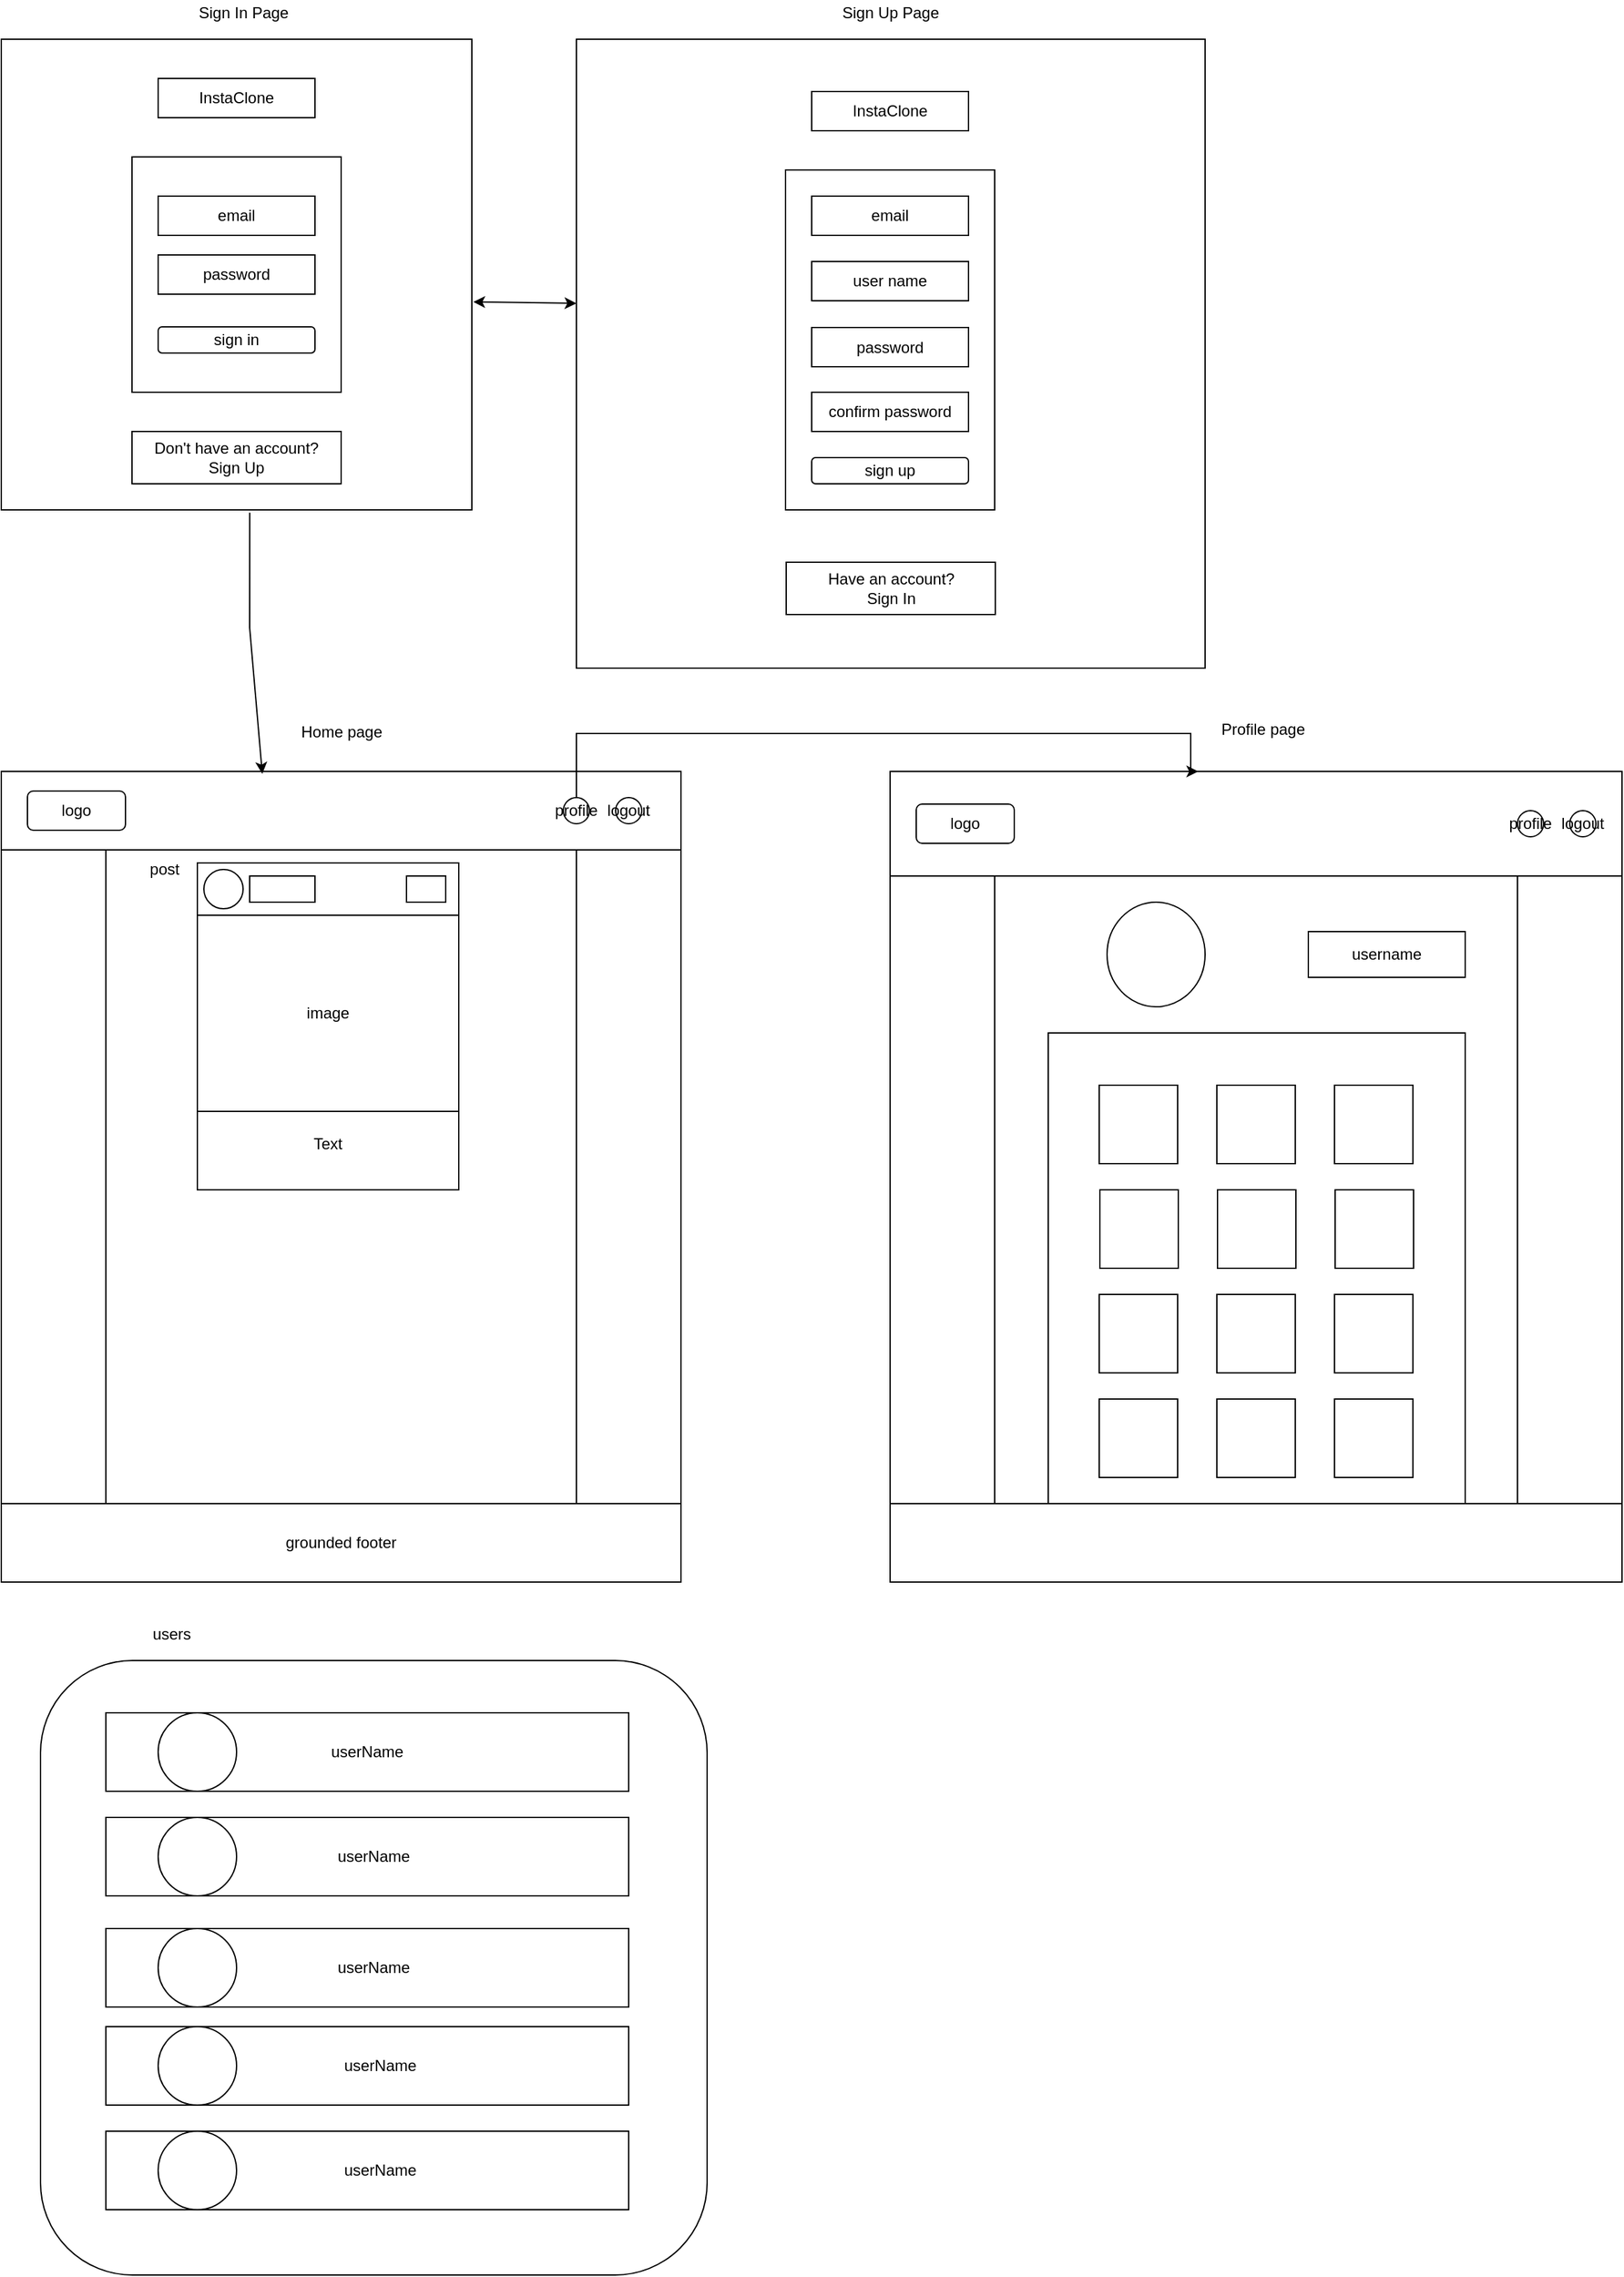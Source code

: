 <mxfile version="14.7.4" type="embed"><diagram id="NBrzhUNwR4jSzfW6Z2oR" name="Page-1"><mxGraphModel dx="1149" dy="468" grid="1" gridSize="10" guides="1" tooltips="1" connect="1" arrows="1" fold="1" page="1" pageScale="1" pageWidth="850" pageHeight="1100" math="0" shadow="0"><root><mxCell id="0"/><mxCell id="1" parent="0"/><mxCell id="8wCtR02nhq7q4BEQFOrc-33" value="" style="edgeStyle=orthogonalEdgeStyle;rounded=0;orthogonalLoop=1;jettySize=auto;html=1;strokeColor=none;startArrow=classic;startFill=1;" parent="1" source="8wCtR02nhq7q4BEQFOrc-1" target="8wCtR02nhq7q4BEQFOrc-13" edge="1"><mxGeometry relative="1" as="geometry"/></mxCell><mxCell id="8wCtR02nhq7q4BEQFOrc-1" value="" style="whiteSpace=wrap;html=1;aspect=fixed;fillColor=none;" parent="1" vertex="1"><mxGeometry x="40" y="80" width="360" height="360" as="geometry"/></mxCell><mxCell id="8wCtR02nhq7q4BEQFOrc-2" style="edgeStyle=orthogonalEdgeStyle;rounded=0;orthogonalLoop=1;jettySize=auto;html=1;exitX=0.5;exitY=1;exitDx=0;exitDy=0;" parent="1" source="8wCtR02nhq7q4BEQFOrc-1" target="8wCtR02nhq7q4BEQFOrc-1" edge="1"><mxGeometry relative="1" as="geometry"/></mxCell><mxCell id="8wCtR02nhq7q4BEQFOrc-3" value="Sign In Page" style="text;html=1;align=center;verticalAlign=middle;resizable=0;points=[];autosize=1;strokeColor=none;fillColor=none;" parent="1" vertex="1"><mxGeometry x="185" y="50" width="80" height="20" as="geometry"/></mxCell><mxCell id="8wCtR02nhq7q4BEQFOrc-4" value="" style="rounded=0;whiteSpace=wrap;html=1;fillColor=none;" parent="1" vertex="1"><mxGeometry x="140" y="170" width="160" height="180" as="geometry"/></mxCell><mxCell id="8wCtR02nhq7q4BEQFOrc-5" value="InstaClone" style="rounded=0;whiteSpace=wrap;html=1;fillColor=none;" parent="1" vertex="1"><mxGeometry x="160" y="110" width="120" height="30" as="geometry"/></mxCell><mxCell id="8wCtR02nhq7q4BEQFOrc-7" value="email" style="rounded=0;whiteSpace=wrap;html=1;fillColor=none;" parent="1" vertex="1"><mxGeometry x="160" y="200" width="120" height="30" as="geometry"/></mxCell><mxCell id="8wCtR02nhq7q4BEQFOrc-8" value="password" style="rounded=0;whiteSpace=wrap;html=1;fillColor=none;" parent="1" vertex="1"><mxGeometry x="160" y="245" width="120" height="30" as="geometry"/></mxCell><mxCell id="8wCtR02nhq7q4BEQFOrc-10" value="sign in" style="rounded=1;whiteSpace=wrap;html=1;fillColor=none;" parent="1" vertex="1"><mxGeometry x="160" y="300" width="120" height="20" as="geometry"/></mxCell><mxCell id="8wCtR02nhq7q4BEQFOrc-12" value="Don't have an account? &lt;br&gt;Sign Up" style="rounded=0;whiteSpace=wrap;html=1;fillColor=none;" parent="1" vertex="1"><mxGeometry x="140" y="380" width="160" height="40" as="geometry"/></mxCell><mxCell id="8wCtR02nhq7q4BEQFOrc-13" value="" style="whiteSpace=wrap;html=1;aspect=fixed;fillColor=none;" parent="1" vertex="1"><mxGeometry x="480" y="80" width="481" height="481" as="geometry"/></mxCell><mxCell id="8wCtR02nhq7q4BEQFOrc-14" style="edgeStyle=orthogonalEdgeStyle;rounded=0;orthogonalLoop=1;jettySize=auto;html=1;exitX=0.5;exitY=1;exitDx=0;exitDy=0;" parent="1" source="8wCtR02nhq7q4BEQFOrc-13" target="8wCtR02nhq7q4BEQFOrc-13" edge="1"><mxGeometry relative="1" as="geometry"/></mxCell><mxCell id="8wCtR02nhq7q4BEQFOrc-15" value="Sign Up Page" style="text;html=1;align=center;verticalAlign=middle;resizable=0;points=[];autosize=1;strokeColor=none;fillColor=none;" parent="1" vertex="1"><mxGeometry x="675" y="50" width="90" height="20" as="geometry"/></mxCell><mxCell id="8wCtR02nhq7q4BEQFOrc-16" value="" style="rounded=0;whiteSpace=wrap;html=1;fillColor=none;" parent="1" vertex="1"><mxGeometry x="640" y="180" width="160" height="260" as="geometry"/></mxCell><mxCell id="8wCtR02nhq7q4BEQFOrc-17" value="InstaClone" style="rounded=0;whiteSpace=wrap;html=1;fillColor=none;" parent="1" vertex="1"><mxGeometry x="660" y="120" width="120" height="30" as="geometry"/></mxCell><mxCell id="8wCtR02nhq7q4BEQFOrc-18" value="email" style="rounded=0;whiteSpace=wrap;html=1;fillColor=none;" parent="1" vertex="1"><mxGeometry x="660" y="200" width="120" height="30" as="geometry"/></mxCell><mxCell id="8wCtR02nhq7q4BEQFOrc-19" value="password" style="rounded=0;whiteSpace=wrap;html=1;fillColor=none;" parent="1" vertex="1"><mxGeometry x="660" y="300.5" width="120" height="30" as="geometry"/></mxCell><mxCell id="8wCtR02nhq7q4BEQFOrc-20" value="sign up" style="rounded=1;whiteSpace=wrap;html=1;fillColor=none;" parent="1" vertex="1"><mxGeometry x="660" y="400" width="120" height="20" as="geometry"/></mxCell><mxCell id="8wCtR02nhq7q4BEQFOrc-21" value="Have an account? &lt;br&gt;Sign In" style="rounded=0;whiteSpace=wrap;html=1;fillColor=none;" parent="1" vertex="1"><mxGeometry x="640.5" y="480" width="160" height="40" as="geometry"/></mxCell><mxCell id="8wCtR02nhq7q4BEQFOrc-22" value="confirm password" style="rounded=0;whiteSpace=wrap;html=1;fillColor=none;" parent="1" vertex="1"><mxGeometry x="660" y="350" width="120" height="30" as="geometry"/></mxCell><mxCell id="8wCtR02nhq7q4BEQFOrc-28" value="user name" style="rounded=0;whiteSpace=wrap;html=1;fillColor=none;" parent="1" vertex="1"><mxGeometry x="660" y="250" width="120" height="30" as="geometry"/></mxCell><mxCell id="8wCtR02nhq7q4BEQFOrc-29" value="" style="rounded=0;whiteSpace=wrap;html=1;fillColor=none;" parent="1" vertex="1"><mxGeometry x="40" y="640" width="520" height="620" as="geometry"/></mxCell><mxCell id="8wCtR02nhq7q4BEQFOrc-30" value="Home page" style="text;html=1;align=center;verticalAlign=middle;resizable=0;points=[];autosize=1;strokeColor=none;fillColor=none;" parent="1" vertex="1"><mxGeometry x="260" y="600" width="80" height="20" as="geometry"/></mxCell><mxCell id="8wCtR02nhq7q4BEQFOrc-34" value="" style="endArrow=classic;startArrow=classic;html=1;rounded=0;entryX=0;entryY=0.42;entryDx=0;entryDy=0;entryPerimeter=0;exitX=1.003;exitY=0.558;exitDx=0;exitDy=0;exitPerimeter=0;" parent="1" source="8wCtR02nhq7q4BEQFOrc-1" target="8wCtR02nhq7q4BEQFOrc-13" edge="1"><mxGeometry width="50" height="50" relative="1" as="geometry"><mxPoint x="410" y="279" as="sourcePoint"/><mxPoint x="450" y="225" as="targetPoint"/></mxGeometry></mxCell><mxCell id="8wCtR02nhq7q4BEQFOrc-36" value="" style="endArrow=classic;html=1;rounded=0;entryX=0.384;entryY=0.003;entryDx=0;entryDy=0;entryPerimeter=0;exitX=0.528;exitY=1.006;exitDx=0;exitDy=0;exitPerimeter=0;" parent="1" source="8wCtR02nhq7q4BEQFOrc-1" target="8wCtR02nhq7q4BEQFOrc-29" edge="1"><mxGeometry width="50" height="50" relative="1" as="geometry"><mxPoint x="232" y="450" as="sourcePoint"/><mxPoint x="470" y="470" as="targetPoint"/><Array as="points"><mxPoint x="230" y="530"/></Array></mxGeometry></mxCell><mxCell id="8wCtR02nhq7q4BEQFOrc-37" value="" style="rounded=0;whiteSpace=wrap;html=1;fillColor=none;" parent="1" vertex="1"><mxGeometry x="40" y="640" width="520" height="60" as="geometry"/></mxCell><mxCell id="8wCtR02nhq7q4BEQFOrc-38" value="logout" style="ellipse;whiteSpace=wrap;html=1;fillColor=none;" parent="1" vertex="1"><mxGeometry x="510" y="660" width="20" height="20" as="geometry"/></mxCell><mxCell id="b4MsUumYhPleCbkwDeqc-7" value="" style="edgeStyle=orthogonalEdgeStyle;rounded=0;orthogonalLoop=1;jettySize=auto;html=1;entryX=0.421;entryY=0;entryDx=0;entryDy=0;entryPerimeter=0;" parent="1" source="8wCtR02nhq7q4BEQFOrc-40" target="b4MsUumYhPleCbkwDeqc-2" edge="1"><mxGeometry relative="1" as="geometry"><Array as="points"><mxPoint x="480" y="611"/><mxPoint x="950" y="611"/><mxPoint x="950" y="640"/></Array></mxGeometry></mxCell><mxCell id="8wCtR02nhq7q4BEQFOrc-40" value="profile" style="ellipse;whiteSpace=wrap;html=1;fillColor=none;" parent="1" vertex="1"><mxGeometry x="470" y="660" width="20" height="20" as="geometry"/></mxCell><mxCell id="8wCtR02nhq7q4BEQFOrc-41" value="logo" style="rounded=1;whiteSpace=wrap;html=1;fillColor=none;" parent="1" vertex="1"><mxGeometry x="60" y="655" width="75" height="30" as="geometry"/></mxCell><mxCell id="8wCtR02nhq7q4BEQFOrc-43" value="" style="rounded=0;whiteSpace=wrap;html=1;fillColor=none;" parent="1" vertex="1"><mxGeometry x="120" y="700" width="360" height="500" as="geometry"/></mxCell><mxCell id="8wCtR02nhq7q4BEQFOrc-45" value="grounded&amp;nbsp;footer" style="rounded=0;whiteSpace=wrap;html=1;fillColor=none;" parent="1" vertex="1"><mxGeometry x="40" y="1200" width="520" height="60" as="geometry"/></mxCell><mxCell id="8wCtR02nhq7q4BEQFOrc-46" value="" style="rounded=0;whiteSpace=wrap;html=1;fillColor=none;" parent="1" vertex="1"><mxGeometry x="190" y="710" width="200" height="250" as="geometry"/></mxCell><mxCell id="8wCtR02nhq7q4BEQFOrc-47" value="post" style="text;html=1;strokeColor=none;fillColor=none;align=center;verticalAlign=middle;whiteSpace=wrap;rounded=0;" parent="1" vertex="1"><mxGeometry x="135" y="700" width="60" height="30" as="geometry"/></mxCell><mxCell id="8wCtR02nhq7q4BEQFOrc-48" value="" style="rounded=0;whiteSpace=wrap;html=1;fillColor=none;" parent="1" vertex="1"><mxGeometry x="190" y="710" width="200" height="40" as="geometry"/></mxCell><mxCell id="8wCtR02nhq7q4BEQFOrc-50" value="" style="ellipse;whiteSpace=wrap;html=1;fillColor=none;" parent="1" vertex="1"><mxGeometry x="195" y="715" width="30" height="30" as="geometry"/></mxCell><mxCell id="8wCtR02nhq7q4BEQFOrc-51" value="" style="rounded=0;whiteSpace=wrap;html=1;fillColor=none;" parent="1" vertex="1"><mxGeometry x="230" y="720" width="50" height="20" as="geometry"/></mxCell><mxCell id="8wCtR02nhq7q4BEQFOrc-52" value="" style="rounded=0;whiteSpace=wrap;html=1;fillColor=none;" parent="1" vertex="1"><mxGeometry x="350" y="720" width="30" height="20" as="geometry"/></mxCell><mxCell id="8wCtR02nhq7q4BEQFOrc-55" value="image" style="rounded=0;whiteSpace=wrap;html=1;fillColor=none;" parent="1" vertex="1"><mxGeometry x="190" y="750" width="200" height="150" as="geometry"/></mxCell><mxCell id="8wCtR02nhq7q4BEQFOrc-57" value="Text" style="text;html=1;strokeColor=none;fillColor=none;align=center;verticalAlign=middle;whiteSpace=wrap;rounded=0;" parent="1" vertex="1"><mxGeometry x="260" y="910" width="60" height="30" as="geometry"/></mxCell><mxCell id="b4MsUumYhPleCbkwDeqc-1" value="" style="whiteSpace=wrap;html=1;aspect=fixed;fillColor=none;" parent="1" vertex="1"><mxGeometry x="720" y="640" width="560" height="560" as="geometry"/></mxCell><mxCell id="b4MsUumYhPleCbkwDeqc-2" value="" style="rounded=0;whiteSpace=wrap;html=1;fillColor=none;" parent="1" vertex="1"><mxGeometry x="720" y="640" width="560" height="80" as="geometry"/></mxCell><mxCell id="b4MsUumYhPleCbkwDeqc-3" value="logout" style="ellipse;whiteSpace=wrap;html=1;fillColor=none;" parent="1" vertex="1"><mxGeometry x="1240" y="670" width="20" height="20" as="geometry"/></mxCell><mxCell id="b4MsUumYhPleCbkwDeqc-4" value="profile" style="ellipse;whiteSpace=wrap;html=1;fillColor=none;" parent="1" vertex="1"><mxGeometry x="1200" y="670" width="20" height="20" as="geometry"/></mxCell><mxCell id="b4MsUumYhPleCbkwDeqc-5" value="logo" style="rounded=1;whiteSpace=wrap;html=1;fillColor=none;" parent="1" vertex="1"><mxGeometry x="740" y="665" width="75" height="30" as="geometry"/></mxCell><mxCell id="b4MsUumYhPleCbkwDeqc-6" value="Profile page" style="text;html=1;strokeColor=none;fillColor=none;align=center;verticalAlign=middle;whiteSpace=wrap;rounded=0;" parent="1" vertex="1"><mxGeometry x="961" y="595" width="89" height="25" as="geometry"/></mxCell><mxCell id="b4MsUumYhPleCbkwDeqc-10" value="" style="rounded=0;whiteSpace=wrap;html=1;fillColor=none;" parent="1" vertex="1"><mxGeometry x="720" y="1200" width="560" height="60" as="geometry"/></mxCell><mxCell id="b4MsUumYhPleCbkwDeqc-12" value="" style="rounded=0;whiteSpace=wrap;html=1;fillColor=none;" parent="1" vertex="1"><mxGeometry x="800" y="720" width="400" height="480" as="geometry"/></mxCell><mxCell id="b4MsUumYhPleCbkwDeqc-13" value="" style="ellipse;whiteSpace=wrap;html=1;fillColor=none;" parent="1" vertex="1"><mxGeometry x="886" y="740" width="75" height="80" as="geometry"/></mxCell><mxCell id="b4MsUumYhPleCbkwDeqc-16" value="username" style="rounded=0;whiteSpace=wrap;html=1;fillColor=none;" parent="1" vertex="1"><mxGeometry x="1040" y="762.5" width="120" height="35" as="geometry"/></mxCell><mxCell id="b4MsUumYhPleCbkwDeqc-18" value="" style="rounded=0;whiteSpace=wrap;html=1;fillColor=none;" parent="1" vertex="1"><mxGeometry x="841" y="840" width="319" height="360" as="geometry"/></mxCell><mxCell id="b4MsUumYhPleCbkwDeqc-19" value="" style="rounded=0;whiteSpace=wrap;html=1;fillColor=none;" parent="1" vertex="1"><mxGeometry x="880" y="880" width="60" height="60" as="geometry"/></mxCell><mxCell id="b4MsUumYhPleCbkwDeqc-22" value="" style="rounded=0;whiteSpace=wrap;html=1;fillColor=none;" parent="1" vertex="1"><mxGeometry x="1060" y="880" width="60" height="60" as="geometry"/></mxCell><mxCell id="b4MsUumYhPleCbkwDeqc-23" value="" style="rounded=0;whiteSpace=wrap;html=1;fillColor=none;" parent="1" vertex="1"><mxGeometry x="970" y="880" width="60" height="60" as="geometry"/></mxCell><mxCell id="b4MsUumYhPleCbkwDeqc-24" value="" style="rounded=0;whiteSpace=wrap;html=1;fillColor=none;" parent="1" vertex="1"><mxGeometry x="880.5" y="960" width="60" height="60" as="geometry"/></mxCell><mxCell id="b4MsUumYhPleCbkwDeqc-25" value="" style="rounded=0;whiteSpace=wrap;html=1;fillColor=none;" parent="1" vertex="1"><mxGeometry x="1060.5" y="960" width="60" height="60" as="geometry"/></mxCell><mxCell id="b4MsUumYhPleCbkwDeqc-26" value="" style="rounded=0;whiteSpace=wrap;html=1;fillColor=none;" parent="1" vertex="1"><mxGeometry x="970.5" y="960" width="60" height="60" as="geometry"/></mxCell><mxCell id="b4MsUumYhPleCbkwDeqc-28" value="" style="rounded=0;whiteSpace=wrap;html=1;fillColor=none;" parent="1" vertex="1"><mxGeometry x="880" y="1040" width="60" height="60" as="geometry"/></mxCell><mxCell id="b4MsUumYhPleCbkwDeqc-29" value="" style="rounded=0;whiteSpace=wrap;html=1;fillColor=none;" parent="1" vertex="1"><mxGeometry x="1060" y="1040" width="60" height="60" as="geometry"/></mxCell><mxCell id="b4MsUumYhPleCbkwDeqc-30" value="" style="rounded=0;whiteSpace=wrap;html=1;fillColor=none;" parent="1" vertex="1"><mxGeometry x="970" y="1040" width="60" height="60" as="geometry"/></mxCell><mxCell id="b4MsUumYhPleCbkwDeqc-31" value="" style="rounded=0;whiteSpace=wrap;html=1;fillColor=none;" parent="1" vertex="1"><mxGeometry x="880" y="1120" width="60" height="60" as="geometry"/></mxCell><mxCell id="b4MsUumYhPleCbkwDeqc-32" value="" style="rounded=0;whiteSpace=wrap;html=1;fillColor=none;" parent="1" vertex="1"><mxGeometry x="1060" y="1120" width="60" height="60" as="geometry"/></mxCell><mxCell id="b4MsUumYhPleCbkwDeqc-33" value="" style="rounded=0;whiteSpace=wrap;html=1;fillColor=none;" parent="1" vertex="1"><mxGeometry x="970" y="1120" width="60" height="60" as="geometry"/></mxCell><mxCell id="b4MsUumYhPleCbkwDeqc-58" value="" style="rounded=1;whiteSpace=wrap;html=1;fillColor=none;" parent="1" vertex="1"><mxGeometry x="70" y="1320" width="510" height="470" as="geometry"/></mxCell><mxCell id="b4MsUumYhPleCbkwDeqc-59" value="users" style="text;html=1;align=center;verticalAlign=middle;resizable=0;points=[];autosize=1;strokeColor=none;fillColor=none;" parent="1" vertex="1"><mxGeometry x="150" y="1290" width="40" height="20" as="geometry"/></mxCell><mxCell id="b4MsUumYhPleCbkwDeqc-60" value="" style="rounded=0;whiteSpace=wrap;html=1;fillColor=none;" parent="1" vertex="1"><mxGeometry x="120" y="1360" width="400" height="60" as="geometry"/></mxCell><mxCell id="b4MsUumYhPleCbkwDeqc-61" value="" style="rounded=0;whiteSpace=wrap;html=1;fillColor=none;" parent="1" vertex="1"><mxGeometry x="120" y="1680" width="400" height="60" as="geometry"/></mxCell><mxCell id="b4MsUumYhPleCbkwDeqc-62" value="" style="rounded=0;whiteSpace=wrap;html=1;fillColor=none;" parent="1" vertex="1"><mxGeometry x="120" y="1600" width="400" height="60" as="geometry"/></mxCell><mxCell id="b4MsUumYhPleCbkwDeqc-63" value="" style="rounded=0;whiteSpace=wrap;html=1;fillColor=none;" parent="1" vertex="1"><mxGeometry x="120" y="1525" width="400" height="60" as="geometry"/></mxCell><mxCell id="b4MsUumYhPleCbkwDeqc-64" value="" style="rounded=0;whiteSpace=wrap;html=1;fillColor=none;" parent="1" vertex="1"><mxGeometry x="120" y="1440" width="400" height="60" as="geometry"/></mxCell><mxCell id="b4MsUumYhPleCbkwDeqc-65" value="" style="ellipse;whiteSpace=wrap;html=1;fillColor=none;" parent="1" vertex="1"><mxGeometry x="160" y="1360" width="60" height="60" as="geometry"/></mxCell><mxCell id="b4MsUumYhPleCbkwDeqc-66" value="userName" style="text;html=1;strokeColor=none;fillColor=none;align=center;verticalAlign=middle;whiteSpace=wrap;rounded=0;" parent="1" vertex="1"><mxGeometry x="290" y="1375" width="60" height="30" as="geometry"/></mxCell><mxCell id="b4MsUumYhPleCbkwDeqc-67" value="" style="ellipse;whiteSpace=wrap;html=1;fillColor=none;" parent="1" vertex="1"><mxGeometry x="160" y="1440" width="60" height="60" as="geometry"/></mxCell><mxCell id="b4MsUumYhPleCbkwDeqc-68" value="" style="ellipse;whiteSpace=wrap;html=1;fillColor=none;" parent="1" vertex="1"><mxGeometry x="160" y="1525" width="60" height="60" as="geometry"/></mxCell><mxCell id="b4MsUumYhPleCbkwDeqc-69" value="" style="ellipse;whiteSpace=wrap;html=1;fillColor=none;" parent="1" vertex="1"><mxGeometry x="160" y="1600" width="60" height="60" as="geometry"/></mxCell><mxCell id="b4MsUumYhPleCbkwDeqc-70" value="" style="ellipse;whiteSpace=wrap;html=1;fillColor=none;" parent="1" vertex="1"><mxGeometry x="160" y="1680" width="60" height="60" as="geometry"/></mxCell><mxCell id="b4MsUumYhPleCbkwDeqc-71" value="userName" style="text;html=1;strokeColor=none;fillColor=none;align=center;verticalAlign=middle;whiteSpace=wrap;rounded=0;" parent="1" vertex="1"><mxGeometry x="295" y="1455" width="60" height="30" as="geometry"/></mxCell><mxCell id="b4MsUumYhPleCbkwDeqc-72" value="userName" style="text;html=1;strokeColor=none;fillColor=none;align=center;verticalAlign=middle;whiteSpace=wrap;rounded=0;" parent="1" vertex="1"><mxGeometry x="295" y="1540" width="60" height="30" as="geometry"/></mxCell><mxCell id="b4MsUumYhPleCbkwDeqc-73" value="userName" style="text;html=1;strokeColor=none;fillColor=none;align=center;verticalAlign=middle;whiteSpace=wrap;rounded=0;" parent="1" vertex="1"><mxGeometry x="300" y="1615" width="60" height="30" as="geometry"/></mxCell><mxCell id="b4MsUumYhPleCbkwDeqc-74" value="userName" style="text;html=1;strokeColor=none;fillColor=none;align=center;verticalAlign=middle;whiteSpace=wrap;rounded=0;" parent="1" vertex="1"><mxGeometry x="300" y="1695" width="60" height="30" as="geometry"/></mxCell></root></mxGraphModel></diagram></mxfile>